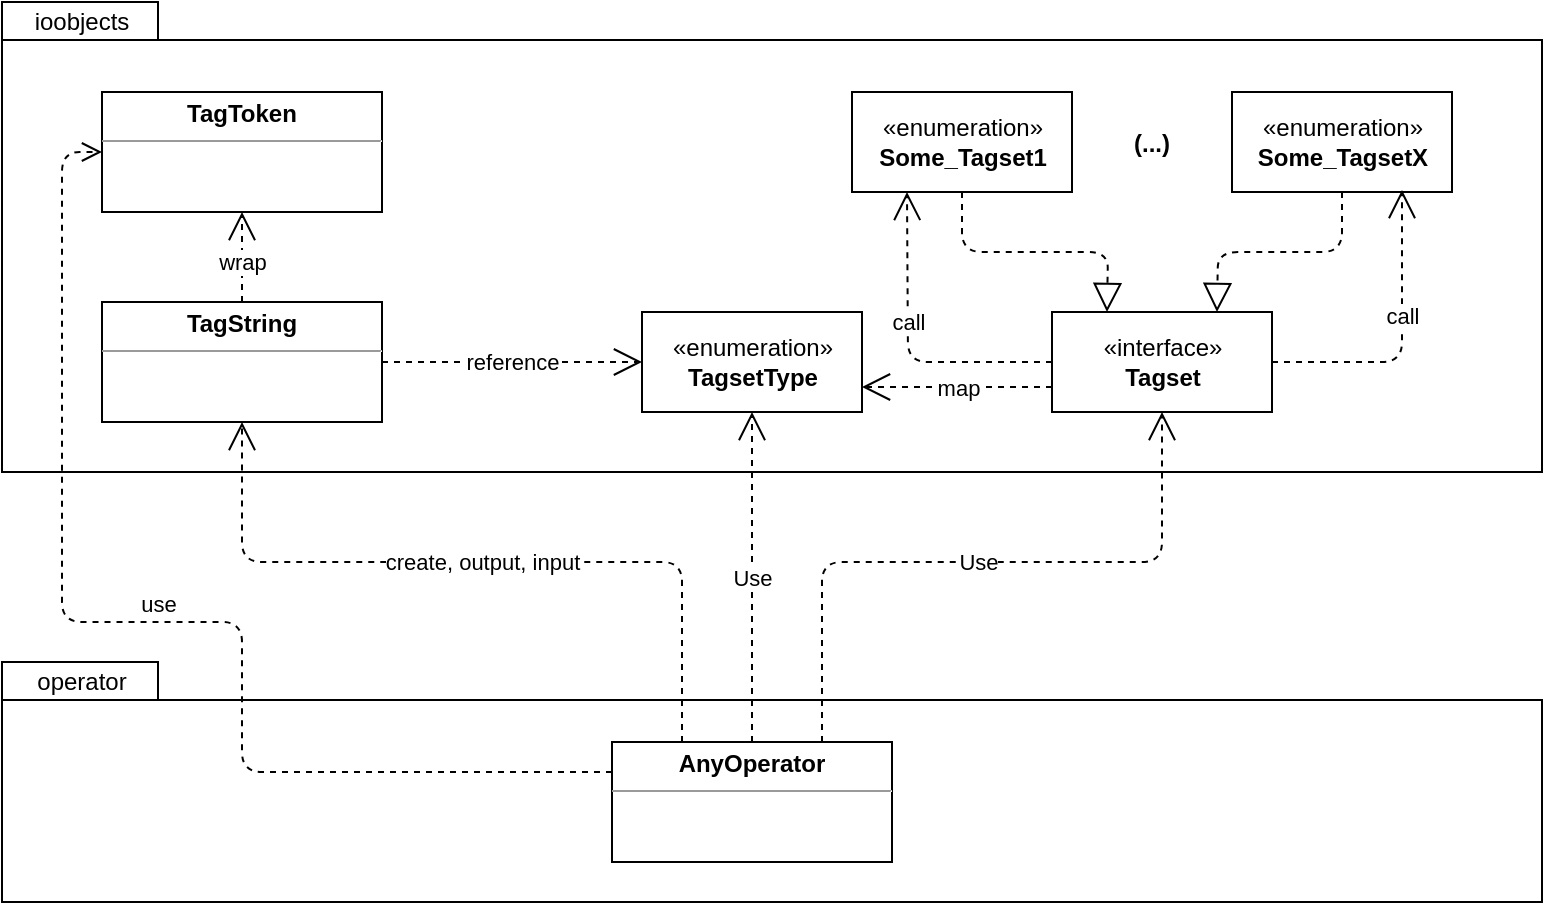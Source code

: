 <mxfile version="10.6.3" type="device"><diagram id="XykcGDSE4zqmFnkazUON" name="Page-1"><mxGraphModel dx="1394" dy="793" grid="1" gridSize="10" guides="1" tooltips="1" connect="1" arrows="1" fold="1" page="1" pageScale="1" pageWidth="850" pageHeight="1100" math="0" shadow="0"><root><mxCell id="0"/><mxCell id="1" parent="0"/><mxCell id="1FzyMEtiv3aIjO5osXGN-14" value="" style="shape=folder;fontStyle=1;spacingTop=10;tabWidth=78;tabHeight=19;tabPosition=left;html=1;" parent="1" vertex="1"><mxGeometry x="50" y="330" width="770" height="120" as="geometry"/></mxCell><mxCell id="1FzyMEtiv3aIjO5osXGN-12" value="" style="shape=folder;fontStyle=1;spacingTop=10;tabWidth=78;tabHeight=19;tabPosition=left;html=1;" parent="1" vertex="1"><mxGeometry x="50" width="770" height="235" as="geometry"/></mxCell><mxCell id="1FzyMEtiv3aIjO5osXGN-1" value="«interface»&lt;br&gt;&lt;b&gt;Tagset&lt;/b&gt;" style="html=1;" parent="1" vertex="1"><mxGeometry x="575" y="155" width="110" height="50" as="geometry"/></mxCell><mxCell id="1FzyMEtiv3aIjO5osXGN-2" value="«enumeration»&lt;br&gt;&lt;b&gt;TagsetType&lt;/b&gt;" style="html=1;" parent="1" vertex="1"><mxGeometry x="370" y="155" width="110" height="50" as="geometry"/></mxCell><mxCell id="1FzyMEtiv3aIjO5osXGN-3" value="«enumeration»&lt;br&gt;&lt;b&gt;Some_Tagset1&lt;/b&gt;" style="html=1;" parent="1" vertex="1"><mxGeometry x="475" y="45" width="110" height="50" as="geometry"/></mxCell><mxCell id="1FzyMEtiv3aIjO5osXGN-6" value="&lt;p style=&quot;margin: 0px ; margin-top: 4px ; text-align: center&quot;&gt;&lt;b&gt;TagString&lt;/b&gt;&lt;br&gt;&lt;/p&gt;&lt;hr size=&quot;1&quot;&gt;&lt;div style=&quot;height: 2px&quot;&gt;&lt;/div&gt;" style="verticalAlign=top;align=left;overflow=fill;fontSize=12;fontFamily=Helvetica;html=1;" parent="1" vertex="1"><mxGeometry x="100" y="150" width="140" height="60" as="geometry"/></mxCell><mxCell id="1FzyMEtiv3aIjO5osXGN-8" value="«enumeration»&lt;br&gt;&lt;b&gt;Some_TagsetX&lt;/b&gt;" style="html=1;" parent="1" vertex="1"><mxGeometry x="665" y="45" width="110" height="50" as="geometry"/></mxCell><mxCell id="1FzyMEtiv3aIjO5osXGN-9" value="" style="endArrow=block;dashed=1;endFill=0;endSize=12;html=1;exitX=0.5;exitY=1;exitDx=0;exitDy=0;entryX=0.25;entryY=0;entryDx=0;entryDy=0;" parent="1" source="1FzyMEtiv3aIjO5osXGN-3" target="1FzyMEtiv3aIjO5osXGN-1" edge="1"><mxGeometry width="160" relative="1" as="geometry"><mxPoint x="515" y="265" as="sourcePoint"/><mxPoint x="675" y="265" as="targetPoint"/><Array as="points"><mxPoint x="530" y="125"/><mxPoint x="603" y="125"/></Array></mxGeometry></mxCell><mxCell id="1FzyMEtiv3aIjO5osXGN-10" value="" style="endArrow=block;dashed=1;endFill=0;endSize=12;html=1;exitX=0.5;exitY=1;exitDx=0;exitDy=0;entryX=0.75;entryY=0;entryDx=0;entryDy=0;" parent="1" source="1FzyMEtiv3aIjO5osXGN-8" target="1FzyMEtiv3aIjO5osXGN-1" edge="1"><mxGeometry width="160" relative="1" as="geometry"><mxPoint x="540" y="105" as="sourcePoint"/><mxPoint x="613" y="165" as="targetPoint"/><Array as="points"><mxPoint x="720" y="125"/><mxPoint x="658" y="125"/></Array></mxGeometry></mxCell><mxCell id="1FzyMEtiv3aIjO5osXGN-11" value="(...)" style="text;align=center;fontStyle=1;verticalAlign=middle;spacingLeft=3;spacingRight=3;strokeColor=none;rotatable=0;points=[[0,0.5],[1,0.5]];portConstraint=eastwest;" parent="1" vertex="1"><mxGeometry x="585" y="57" width="80" height="26" as="geometry"/></mxCell><mxCell id="1FzyMEtiv3aIjO5osXGN-13" value="&lt;p style=&quot;margin: 0px ; margin-top: 4px ; text-align: center&quot;&gt;&lt;b&gt;AnyOperator&lt;/b&gt;&lt;br&gt;&lt;/p&gt;&lt;hr size=&quot;1&quot;&gt;&lt;div style=&quot;height: 2px&quot;&gt;&lt;/div&gt;" style="verticalAlign=top;align=left;overflow=fill;fontSize=12;fontFamily=Helvetica;html=1;" parent="1" vertex="1"><mxGeometry x="355" y="370" width="140" height="60" as="geometry"/></mxCell><mxCell id="1FzyMEtiv3aIjO5osXGN-15" value="create, output, input" style="endArrow=open;endSize=12;dashed=1;html=1;exitX=0.25;exitY=0;exitDx=0;exitDy=0;entryX=0.5;entryY=1;entryDx=0;entryDy=0;" parent="1" source="1FzyMEtiv3aIjO5osXGN-13" target="1FzyMEtiv3aIjO5osXGN-6" edge="1"><mxGeometry width="160" relative="1" as="geometry"><mxPoint x="370" y="290" as="sourcePoint"/><mxPoint x="530" y="290" as="targetPoint"/><Array as="points"><mxPoint x="390" y="280"/><mxPoint x="170" y="280"/></Array></mxGeometry></mxCell><mxCell id="1FzyMEtiv3aIjO5osXGN-16" value="map" style="endArrow=open;endSize=12;dashed=1;html=1;exitX=0;exitY=0.75;exitDx=0;exitDy=0;entryX=1;entryY=0.75;entryDx=0;entryDy=0;" parent="1" source="1FzyMEtiv3aIjO5osXGN-1" target="1FzyMEtiv3aIjO5osXGN-2" edge="1"><mxGeometry width="160" relative="1" as="geometry"><mxPoint x="460" y="280" as="sourcePoint"/><mxPoint x="620" y="280" as="targetPoint"/><Array as="points"/></mxGeometry></mxCell><mxCell id="1FzyMEtiv3aIjO5osXGN-17" value="Use" style="endArrow=open;endSize=12;dashed=1;html=1;exitX=0.75;exitY=0;exitDx=0;exitDy=0;entryX=0.5;entryY=1;entryDx=0;entryDy=0;" parent="1" source="1FzyMEtiv3aIjO5osXGN-13" target="1FzyMEtiv3aIjO5osXGN-1" edge="1"><mxGeometry width="160" relative="1" as="geometry"><mxPoint x="530" y="280" as="sourcePoint"/><mxPoint x="690" y="280" as="targetPoint"/><Array as="points"><mxPoint x="460" y="280"/><mxPoint x="630" y="280"/></Array></mxGeometry></mxCell><mxCell id="1FzyMEtiv3aIjO5osXGN-18" value="reference" style="endArrow=open;endSize=12;dashed=1;html=1;exitX=1;exitY=0.5;exitDx=0;exitDy=0;entryX=0;entryY=0.5;entryDx=0;entryDy=0;" parent="1" source="1FzyMEtiv3aIjO5osXGN-6" target="1FzyMEtiv3aIjO5osXGN-2" edge="1"><mxGeometry width="160" relative="1" as="geometry"><mxPoint x="540" y="330" as="sourcePoint"/><mxPoint x="700" y="330" as="targetPoint"/></mxGeometry></mxCell><mxCell id="1FzyMEtiv3aIjO5osXGN-19" value="Use" style="endArrow=open;endSize=12;dashed=1;html=1;exitX=0.5;exitY=0;exitDx=0;exitDy=0;entryX=0.5;entryY=1;entryDx=0;entryDy=0;" parent="1" source="1FzyMEtiv3aIjO5osXGN-13" target="1FzyMEtiv3aIjO5osXGN-2" edge="1"><mxGeometry width="160" relative="1" as="geometry"><mxPoint x="540" y="320" as="sourcePoint"/><mxPoint x="700" y="320" as="targetPoint"/></mxGeometry></mxCell><mxCell id="1FzyMEtiv3aIjO5osXGN-20" value="call" style="endArrow=open;endSize=12;dashed=1;html=1;exitX=1;exitY=0.5;exitDx=0;exitDy=0;" parent="1" source="1FzyMEtiv3aIjO5osXGN-1" edge="1"><mxGeometry x="-0.096" y="20" width="160" relative="1" as="geometry"><mxPoint x="720" y="180" as="sourcePoint"/><mxPoint x="750" y="94" as="targetPoint"/><Array as="points"><mxPoint x="750" y="180"/></Array><mxPoint x="20" y="-20" as="offset"/></mxGeometry></mxCell><mxCell id="1FzyMEtiv3aIjO5osXGN-21" value="call" style="endArrow=open;endSize=12;dashed=1;html=1;exitX=0;exitY=0.5;exitDx=0;exitDy=0;entryX=0.25;entryY=1;entryDx=0;entryDy=0;" parent="1" source="1FzyMEtiv3aIjO5osXGN-1" target="1FzyMEtiv3aIjO5osXGN-3" edge="1"><mxGeometry x="-0.083" y="-20" width="160" relative="1" as="geometry"><mxPoint x="300" y="110" as="sourcePoint"/><mxPoint x="460" y="110" as="targetPoint"/><Array as="points"><mxPoint x="503" y="180"/></Array><mxPoint x="-20" y="-20" as="offset"/></mxGeometry></mxCell><mxCell id="1FzyMEtiv3aIjO5osXGN-22" value="operator" style="text;html=1;strokeColor=none;fillColor=none;align=center;verticalAlign=middle;whiteSpace=wrap;rounded=0;" parent="1" vertex="1"><mxGeometry x="70" y="330" width="40" height="20" as="geometry"/></mxCell><mxCell id="1FzyMEtiv3aIjO5osXGN-23" value="ioobjects" style="text;html=1;strokeColor=none;fillColor=none;align=center;verticalAlign=middle;whiteSpace=wrap;rounded=0;" parent="1" vertex="1"><mxGeometry x="70" width="40" height="20" as="geometry"/></mxCell><mxCell id="T-Nnw151z-3UBe6xjoyr-1" value="&lt;p style=&quot;margin: 0px ; margin-top: 4px ; text-align: center&quot;&gt;&lt;b&gt;TagToken&lt;/b&gt;&lt;br&gt;&lt;/p&gt;&lt;hr size=&quot;1&quot;&gt;&lt;div style=&quot;height: 2px&quot;&gt;&lt;/div&gt;" style="verticalAlign=top;align=left;overflow=fill;fontSize=12;fontFamily=Helvetica;html=1;" vertex="1" parent="1"><mxGeometry x="100" y="45" width="140" height="60" as="geometry"/></mxCell><mxCell id="T-Nnw151z-3UBe6xjoyr-4" value="&lt;div&gt;wrap&lt;/div&gt;" style="endArrow=open;endSize=12;dashed=1;html=1;strokeColor=#000000;exitX=0.5;exitY=0;exitDx=0;exitDy=0;entryX=0.5;entryY=1;entryDx=0;entryDy=0;" edge="1" parent="1" source="1FzyMEtiv3aIjO5osXGN-6" target="T-Nnw151z-3UBe6xjoyr-1"><mxGeometry x="-0.111" width="160" relative="1" as="geometry"><mxPoint x="50" y="470" as="sourcePoint"/><mxPoint x="170" y="120" as="targetPoint"/><Array as="points"/><mxPoint as="offset"/></mxGeometry></mxCell><mxCell id="T-Nnw151z-3UBe6xjoyr-6" value="use" style="html=1;verticalAlign=bottom;endArrow=open;dashed=1;endSize=8;strokeColor=#000000;exitX=0;exitY=0.25;exitDx=0;exitDy=0;entryX=0;entryY=0.5;entryDx=0;entryDy=0;" edge="1" parent="1" source="1FzyMEtiv3aIjO5osXGN-13" target="T-Nnw151z-3UBe6xjoyr-1"><mxGeometry relative="1" as="geometry"><mxPoint x="230" y="400" as="sourcePoint"/><mxPoint x="150" y="400" as="targetPoint"/><Array as="points"><mxPoint x="170" y="385"/><mxPoint x="170" y="310"/><mxPoint x="80" y="310"/><mxPoint x="80" y="75"/></Array></mxGeometry></mxCell></root></mxGraphModel></diagram></mxfile>